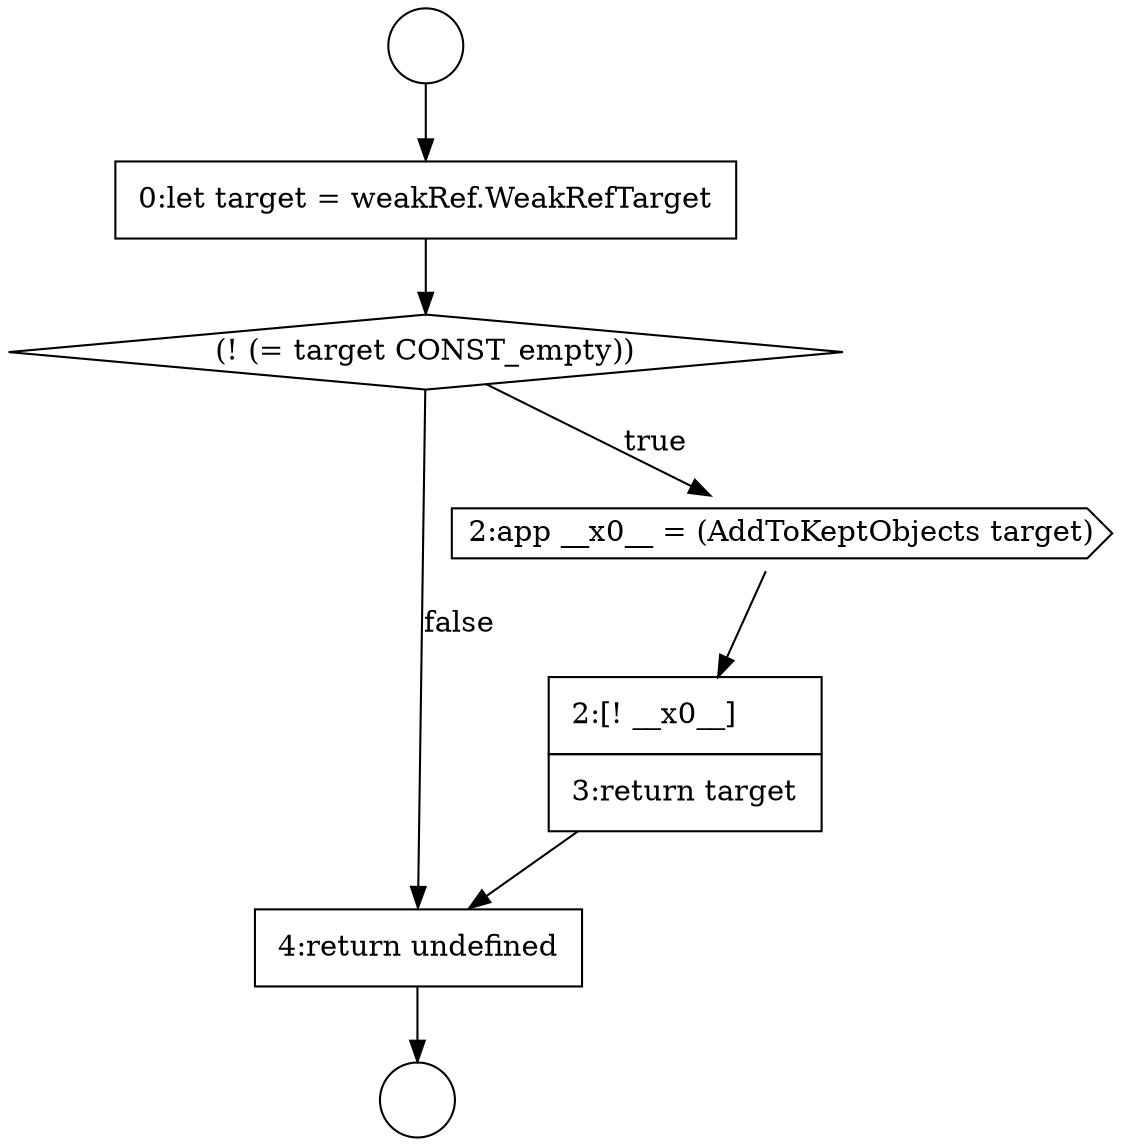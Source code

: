 digraph {
  node18451 [shape=none, margin=0, label=<<font color="black">
    <table border="0" cellborder="1" cellspacing="0" cellpadding="10">
      <tr><td align="left">2:[! __x0__]</td></tr>
      <tr><td align="left">3:return target</td></tr>
    </table>
  </font>> color="black" fillcolor="white" style=filled]
  node18446 [shape=circle label=" " color="black" fillcolor="white" style=filled]
  node18452 [shape=none, margin=0, label=<<font color="black">
    <table border="0" cellborder="1" cellspacing="0" cellpadding="10">
      <tr><td align="left">4:return undefined</td></tr>
    </table>
  </font>> color="black" fillcolor="white" style=filled]
  node18448 [shape=none, margin=0, label=<<font color="black">
    <table border="0" cellborder="1" cellspacing="0" cellpadding="10">
      <tr><td align="left">0:let target = weakRef.WeakRefTarget</td></tr>
    </table>
  </font>> color="black" fillcolor="white" style=filled]
  node18449 [shape=diamond, label=<<font color="black">(! (= target CONST_empty))</font>> color="black" fillcolor="white" style=filled]
  node18447 [shape=circle label=" " color="black" fillcolor="white" style=filled]
  node18450 [shape=cds, label=<<font color="black">2:app __x0__ = (AddToKeptObjects target)</font>> color="black" fillcolor="white" style=filled]
  node18450 -> node18451 [ color="black"]
  node18449 -> node18450 [label=<<font color="black">true</font>> color="black"]
  node18449 -> node18452 [label=<<font color="black">false</font>> color="black"]
  node18448 -> node18449 [ color="black"]
  node18452 -> node18447 [ color="black"]
  node18451 -> node18452 [ color="black"]
  node18446 -> node18448 [ color="black"]
}
